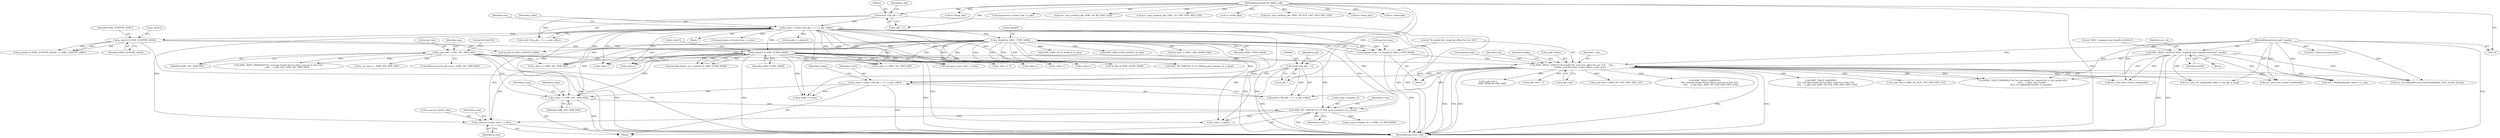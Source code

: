 digraph "0_Android_830cb39cb2a0f1bf6704d264e2a5c5029c175dd7@pointer" {
"1000703" [label="(Call,p_msg->p_vendor_data = p_data)"];
"1000305" [label="(Call,p_data[0] & AVRC_CTYPE_MASK)"];
"1000218" [label="(Call,p_data = (uint8_t*)(p_pkt + 1) + p_pkt->offset)"];
"1000221" [label="(Call,(uint8_t*)(p_pkt + 1))"];
"1000132" [label="(MethodParameterIn,BT_HDR* p_pkt)"];
"1000698" [label="(Call,AVRC_BE_STREAM_TO_CO_ID(p_msg->company_id, p_data))"];
"1000695" [label="(Call,p_data += AVRC_AVC_HDR_SIZE)"];
"1000280" [label="(Call,p_pkt->len < AVRC_AVC_HDR_SIZE)"];
"1000344" [label="(Call,p_data[1] & AVRC_SUBID_MASK)"];
"1000332" [label="(Call,p_data[1] & AVRC_SUBTYPE_MASK)"];
"1000662" [label="(Call,p_data = (uint8_t*)(p_pkt + 1) + p_pkt->offset)"];
"1000665" [label="(Call,(uint8_t*)(p_pkt + 1))"];
"1000310" [label="(Call,AVRC_TRACE_DEBUG(\"%s handle:%d, ctype:%d, offset:%d, len: %d\", __func__,\n                      handle, msg.hdr.ctype, p_pkt->offset, p_pkt->len))"];
"1000207" [label="(Call,AVRC_TRACE_DEBUG(\"AVRC: stopping timer (handle=0x%02x)\", handle))"];
"1000129" [label="(MethodParameterIn,uint8_t handle)"];
"1000299" [label="(Call,msg.hdr.ctype = p_data[0] & AVRC_CTYPE_MASK)"];
"1000219" [label="(Identifier,p_data)"];
"1000704" [label="(Call,p_msg->p_vendor_data)"];
"1000129" [label="(MethodParameterIn,uint8_t handle)"];
"1000705" [label="(Identifier,p_msg)"];
"1000336" [label="(Identifier,AVRC_SUBTYPE_MASK)"];
"1000581" [label="(Call,AVRC_TRACE_WARNING(\n                \"%s: message length %d too short: must be at least %d\",\n                __func__, p_pkt->len, AVRC_OP_SUB_UNIT_INFO_RSP_LEN))"];
"1000208" [label="(Literal,\"AVRC: stopping timer (handle=0x%02x)\")"];
"1000132" [label="(MethodParameterIn,BT_HDR* p_pkt)"];
"1000333" [label="(Call,p_data[1])"];
"1000911" [label="(Call,msg.pass.p_pass_data = p_data)"];
"1000296" [label="(Call,osi_free(p_pkt))"];
"1000289" [label="(Call,AVRC_TRACE_WARNING(\"%s: message length %d too short: must be at least %d\",\n                         __func__, p_pkt->len, AVRC_AVC_HDR_SIZE))"];
"1000270" [label="(Call,msg.browse.p_browse_pkt = p_pkt)"];
"1000302" [label="(Identifier,msg)"];
"1000284" [label="(Identifier,AVRC_AVC_HDR_SIZE)"];
"1000575" [label="(Call,p_pkt->len < AVRC_OP_SUB_UNIT_INFO_RSP_LEN)"];
"1000209" [label="(Identifier,handle)"];
"1000332" [label="(Call,p_data[1] & AVRC_SUBTYPE_MASK)"];
"1000677" [label="(Call,p_pkt->len <\n            AVRC_VENDOR_HDR_SIZE)"];
"1000700" [label="(Identifier,p_msg)"];
"1000231" [label="(Identifier,msg)"];
"1000697" [label="(Identifier,AVRC_AVC_HDR_SIZE)"];
"1000674" [label="(Identifier,p_begin)"];
"1000820" [label="(Call,p_pkt->len < 5)"];
"1000331" [label="(Call,(p_data[1] & AVRC_SUBTYPE_MASK) >> AVRC_SUBTYPE_SHIFT)"];
"1000667" [label="(Call,p_pkt + 1)"];
"1000664" [label="(Call,(uint8_t*)(p_pkt + 1) + p_pkt->offset)"];
"1001023" [label="(Call,AVRC_TRACE_WARNING(\"%s %s msg handle:%d, control:%d, cr:%d, opcode:x%x\",\n                       __func__, p_drop_msg, handle,\n                       avrc_cb.ccb[handle].control, cr, opcode))"];
"1000338" [label="(Call,msg.hdr.subunit_id = p_data[1] & AVRC_SUBID_MASK)"];
"1001057" [label="(MethodReturn,static void)"];
"1000306" [label="(Call,p_data[0])"];
"1000663" [label="(Identifier,p_data)"];
"1000322" [label="(Call,p_pkt->len)"];
"1000661" [label="(Block,)"];
"1000311" [label="(Literal,\"%s handle:%d, ctype:%d, offset:%d, len: %d\")"];
"1000699" [label="(Call,p_msg->company_id)"];
"1000696" [label="(Identifier,p_data)"];
"1000345" [label="(Call,p_data[1])"];
"1000973" [label="(Call,avrc_copy_packet(p_pkt, AVRC_OP_REJ_MSG_LEN))"];
"1001015" [label="(Call,avrc_cb.ccb[handle].msg_cback.Run(handle, label, opcode, &msg))"];
"1000394" [label="(Call,avrc_copy_packet(p_pkt, AVRC_OP_UNIT_INFO_RSP_LEN))"];
"1000847" [label="(Call,AVRC_PASS_OP_ID_MASK & *p_data)"];
"1000637" [label="(Call,p_data++)"];
"1001055" [label="(Call,osi_free(p_pkt))"];
"1000662" [label="(Call,p_data = (uint8_t*)(p_pkt + 1) + p_pkt->offset)"];
"1000312" [label="(Identifier,__func__)"];
"1000206" [label="(Block,)"];
"1000280" [label="(Call,p_pkt->len < AVRC_AVC_HDR_SIZE)"];
"1000287" [label="(Literal,0x534e4554)"];
"1000499" [label="(Call,*p_data & AVRC_SUBID_MASK)"];
"1000880" [label="(Call,p_data++)"];
"1000299" [label="(Call,msg.hdr.ctype = p_data[0] & AVRC_CTYPE_MASK)"];
"1000703" [label="(Call,p_msg->p_vendor_data = p_data)"];
"1000133" [label="(Block,)"];
"1000671" [label="(Identifier,p_pkt)"];
"1000673" [label="(Call,p_begin = p_data)"];
"1000305" [label="(Call,p_data[0] & AVRC_CTYPE_MASK)"];
"1000665" [label="(Call,(uint8_t*)(p_pkt + 1))"];
"1000214" [label="(Identifier,avrc_cb)"];
"1000314" [label="(Call,msg.hdr.ctype)"];
"1000698" [label="(Call,AVRC_BE_STREAM_TO_CO_ID(p_msg->company_id, p_data))"];
"1000310" [label="(Call,AVRC_TRACE_DEBUG(\"%s handle:%d, ctype:%d, offset:%d, len: %d\", __func__,\n                      handle, msg.hdr.ctype, p_pkt->offset, p_pkt->len))"];
"1000254" [label="(Call,msg.browse.p_browse_data = p_data)"];
"1000598" [label="(Call,p_data += AVRC_AVC_HDR_SIZE)"];
"1000707" [label="(Identifier,p_data)"];
"1000300" [label="(Call,msg.hdr.ctype)"];
"1000702" [label="(Identifier,p_data)"];
"1000815" [label="(Call,avrc_send_next_vendor_cmd(handle))"];
"1000328" [label="(Identifier,msg)"];
"1000281" [label="(Call,p_pkt->len)"];
"1000852" [label="(Call,AVRC_PASS_STATE_MASK & *p_data)"];
"1000710" [label="(Identifier,p_msg)"];
"1000313" [label="(Identifier,handle)"];
"1000503" [label="(Call,p_data++)"];
"1000753" [label="(Call,avrc_proc_far_msg(handle, label, cr, &p_pkt, p_msg))"];
"1000227" [label="(Identifier,p_pkt)"];
"1000344" [label="(Call,p_data[1] & AVRC_SUBID_MASK)"];
"1000319" [label="(Call,p_pkt->offset)"];
"1000348" [label="(Identifier,AVRC_SUBID_MASK)"];
"1000610" [label="(Call,p_data++)"];
"1000221" [label="(Call,(uint8_t*)(p_pkt + 1))"];
"1000505" [label="(Call,AVRC_BE_STREAM_TO_CO_ID(msg.unit.company_id, p_data))"];
"1000218" [label="(Call,p_data = (uint8_t*)(p_pkt + 1) + p_pkt->offset)"];
"1000478" [label="(Call,p_data += 4)"];
"1000724" [label="(Call,p_msg->company_id == AVRC_CO_METADATA)"];
"1000933" [label="(Call,avrc_send_next_vendor_cmd(handle))"];
"1000871" [label="(Call,p_data++)"];
"1000207" [label="(Call,AVRC_TRACE_DEBUG(\"AVRC: stopping timer (handle=0x%02x)\", handle))"];
"1000455" [label="(Call,p_pkt->len < AVRC_OP_UNIT_INFO_RSP_LEN)"];
"1000349" [label="(Call,opcode = p_data[2])"];
"1000619" [label="(Call,*p_data != AVRC_CMD_OPRND_PAD)"];
"1000695" [label="(Call,p_data += AVRC_AVC_HDR_SIZE)"];
"1000488" [label="(Call,*p_data & AVRC_SUBTYPE_MASK)"];
"1000838" [label="(Call,p_data += AVRC_AVC_HDR_SIZE)"];
"1000461" [label="(Call,AVRC_TRACE_WARNING(\n                \"%s: message length %d too short: must be at least %d\",\n                __func__, p_pkt->len, AVRC_OP_UNIT_INFO_RSP_LEN))"];
"1000220" [label="(Call,(uint8_t*)(p_pkt + 1) + p_pkt->offset)"];
"1000521" [label="(Call,avrc_copy_packet(p_pkt, AVRC_OP_SUB_UNIT_INFO_RSP_LEN))"];
"1000996" [label="(Call,AVCT_MsgReq(handle, label, cr, p_rsp))"];
"1000198" [label="(Call,AVCT_RemoveConn(handle))"];
"1000188" [label="(Call,osi_free(p_pkt))"];
"1000196" [label="(Call,osi_free(p_pkt))"];
"1000223" [label="(Call,p_pkt + 1)"];
"1000405" [label="(Call,p_rsp_data += AVRC_AVC_HDR_SIZE)"];
"1000278" [label="(Block,)"];
"1000279" [label="(ControlStructure,if (p_pkt->len < AVRC_AVC_HDR_SIZE))"];
"1000337" [label="(Identifier,AVRC_SUBTYPE_SHIFT)"];
"1000716" [label="(Call,p_data - p_begin)"];
"1000309" [label="(Identifier,AVRC_CTYPE_MASK)"];
"1000703" -> "1000661"  [label="AST: "];
"1000703" -> "1000707"  [label="CFG: "];
"1000704" -> "1000703"  [label="AST: "];
"1000707" -> "1000703"  [label="AST: "];
"1000710" -> "1000703"  [label="CFG: "];
"1000703" -> "1001057"  [label="DDG: "];
"1000305" -> "1000703"  [label="DDG: "];
"1000698" -> "1000703"  [label="DDG: "];
"1000344" -> "1000703"  [label="DDG: "];
"1000218" -> "1000703"  [label="DDG: "];
"1000305" -> "1000299"  [label="AST: "];
"1000305" -> "1000309"  [label="CFG: "];
"1000306" -> "1000305"  [label="AST: "];
"1000309" -> "1000305"  [label="AST: "];
"1000299" -> "1000305"  [label="CFG: "];
"1000305" -> "1001057"  [label="DDG: "];
"1000305" -> "1001057"  [label="DDG: "];
"1000305" -> "1000299"  [label="DDG: "];
"1000305" -> "1000299"  [label="DDG: "];
"1000218" -> "1000305"  [label="DDG: "];
"1000305" -> "1000478"  [label="DDG: "];
"1000305" -> "1000488"  [label="DDG: "];
"1000305" -> "1000499"  [label="DDG: "];
"1000305" -> "1000503"  [label="DDG: "];
"1000305" -> "1000505"  [label="DDG: "];
"1000305" -> "1000598"  [label="DDG: "];
"1000305" -> "1000610"  [label="DDG: "];
"1000305" -> "1000619"  [label="DDG: "];
"1000305" -> "1000637"  [label="DDG: "];
"1000305" -> "1000673"  [label="DDG: "];
"1000305" -> "1000695"  [label="DDG: "];
"1000305" -> "1000698"  [label="DDG: "];
"1000305" -> "1000716"  [label="DDG: "];
"1000305" -> "1000838"  [label="DDG: "];
"1000305" -> "1000847"  [label="DDG: "];
"1000305" -> "1000852"  [label="DDG: "];
"1000305" -> "1000871"  [label="DDG: "];
"1000305" -> "1000880"  [label="DDG: "];
"1000305" -> "1000911"  [label="DDG: "];
"1000218" -> "1000133"  [label="AST: "];
"1000218" -> "1000220"  [label="CFG: "];
"1000219" -> "1000218"  [label="AST: "];
"1000220" -> "1000218"  [label="AST: "];
"1000231" -> "1000218"  [label="CFG: "];
"1000218" -> "1001057"  [label="DDG: "];
"1000218" -> "1001057"  [label="DDG: "];
"1000221" -> "1000218"  [label="DDG: "];
"1000218" -> "1000254"  [label="DDG: "];
"1000218" -> "1000332"  [label="DDG: "];
"1000218" -> "1000344"  [label="DDG: "];
"1000218" -> "1000349"  [label="DDG: "];
"1000218" -> "1000478"  [label="DDG: "];
"1000218" -> "1000503"  [label="DDG: "];
"1000218" -> "1000505"  [label="DDG: "];
"1000218" -> "1000598"  [label="DDG: "];
"1000218" -> "1000610"  [label="DDG: "];
"1000218" -> "1000637"  [label="DDG: "];
"1000218" -> "1000673"  [label="DDG: "];
"1000218" -> "1000695"  [label="DDG: "];
"1000218" -> "1000698"  [label="DDG: "];
"1000218" -> "1000716"  [label="DDG: "];
"1000218" -> "1000838"  [label="DDG: "];
"1000218" -> "1000871"  [label="DDG: "];
"1000218" -> "1000880"  [label="DDG: "];
"1000218" -> "1000911"  [label="DDG: "];
"1000221" -> "1000220"  [label="AST: "];
"1000221" -> "1000223"  [label="CFG: "];
"1000222" -> "1000221"  [label="AST: "];
"1000223" -> "1000221"  [label="AST: "];
"1000227" -> "1000221"  [label="CFG: "];
"1000221" -> "1001057"  [label="DDG: "];
"1000221" -> "1000220"  [label="DDG: "];
"1000132" -> "1000221"  [label="DDG: "];
"1000132" -> "1000128"  [label="AST: "];
"1000132" -> "1001057"  [label="DDG: "];
"1000132" -> "1000188"  [label="DDG: "];
"1000132" -> "1000196"  [label="DDG: "];
"1000132" -> "1000223"  [label="DDG: "];
"1000132" -> "1000270"  [label="DDG: "];
"1000132" -> "1000296"  [label="DDG: "];
"1000132" -> "1000394"  [label="DDG: "];
"1000132" -> "1000521"  [label="DDG: "];
"1000132" -> "1000665"  [label="DDG: "];
"1000132" -> "1000667"  [label="DDG: "];
"1000132" -> "1000973"  [label="DDG: "];
"1000132" -> "1001055"  [label="DDG: "];
"1000698" -> "1000661"  [label="AST: "];
"1000698" -> "1000702"  [label="CFG: "];
"1000699" -> "1000698"  [label="AST: "];
"1000702" -> "1000698"  [label="AST: "];
"1000705" -> "1000698"  [label="CFG: "];
"1000698" -> "1001057"  [label="DDG: "];
"1000695" -> "1000698"  [label="DDG: "];
"1000344" -> "1000698"  [label="DDG: "];
"1000698" -> "1000716"  [label="DDG: "];
"1000698" -> "1000724"  [label="DDG: "];
"1000695" -> "1000661"  [label="AST: "];
"1000695" -> "1000697"  [label="CFG: "];
"1000696" -> "1000695"  [label="AST: "];
"1000697" -> "1000695"  [label="AST: "];
"1000700" -> "1000695"  [label="CFG: "];
"1000695" -> "1001057"  [label="DDG: "];
"1000280" -> "1000695"  [label="DDG: "];
"1000344" -> "1000695"  [label="DDG: "];
"1000662" -> "1000695"  [label="DDG: "];
"1000280" -> "1000279"  [label="AST: "];
"1000280" -> "1000284"  [label="CFG: "];
"1000281" -> "1000280"  [label="AST: "];
"1000284" -> "1000280"  [label="AST: "];
"1000287" -> "1000280"  [label="CFG: "];
"1000302" -> "1000280"  [label="CFG: "];
"1000280" -> "1001057"  [label="DDG: "];
"1000280" -> "1001057"  [label="DDG: "];
"1000280" -> "1000289"  [label="DDG: "];
"1000280" -> "1000289"  [label="DDG: "];
"1000280" -> "1000310"  [label="DDG: "];
"1000280" -> "1000405"  [label="DDG: "];
"1000280" -> "1000598"  [label="DDG: "];
"1000280" -> "1000838"  [label="DDG: "];
"1000344" -> "1000338"  [label="AST: "];
"1000344" -> "1000348"  [label="CFG: "];
"1000345" -> "1000344"  [label="AST: "];
"1000348" -> "1000344"  [label="AST: "];
"1000338" -> "1000344"  [label="CFG: "];
"1000344" -> "1001057"  [label="DDG: "];
"1000344" -> "1001057"  [label="DDG: "];
"1000344" -> "1000338"  [label="DDG: "];
"1000344" -> "1000338"  [label="DDG: "];
"1000332" -> "1000344"  [label="DDG: "];
"1000344" -> "1000478"  [label="DDG: "];
"1000344" -> "1000499"  [label="DDG: "];
"1000344" -> "1000503"  [label="DDG: "];
"1000344" -> "1000505"  [label="DDG: "];
"1000344" -> "1000598"  [label="DDG: "];
"1000344" -> "1000610"  [label="DDG: "];
"1000344" -> "1000637"  [label="DDG: "];
"1000344" -> "1000673"  [label="DDG: "];
"1000344" -> "1000716"  [label="DDG: "];
"1000344" -> "1000838"  [label="DDG: "];
"1000344" -> "1000871"  [label="DDG: "];
"1000344" -> "1000880"  [label="DDG: "];
"1000344" -> "1000911"  [label="DDG: "];
"1000332" -> "1000331"  [label="AST: "];
"1000332" -> "1000336"  [label="CFG: "];
"1000333" -> "1000332"  [label="AST: "];
"1000336" -> "1000332"  [label="AST: "];
"1000337" -> "1000332"  [label="CFG: "];
"1000332" -> "1001057"  [label="DDG: "];
"1000332" -> "1000331"  [label="DDG: "];
"1000332" -> "1000331"  [label="DDG: "];
"1000332" -> "1000488"  [label="DDG: "];
"1000662" -> "1000661"  [label="AST: "];
"1000662" -> "1000664"  [label="CFG: "];
"1000663" -> "1000662"  [label="AST: "];
"1000664" -> "1000662"  [label="AST: "];
"1000674" -> "1000662"  [label="CFG: "];
"1000662" -> "1001057"  [label="DDG: "];
"1000665" -> "1000662"  [label="DDG: "];
"1000310" -> "1000662"  [label="DDG: "];
"1000662" -> "1000673"  [label="DDG: "];
"1000665" -> "1000664"  [label="AST: "];
"1000665" -> "1000667"  [label="CFG: "];
"1000666" -> "1000665"  [label="AST: "];
"1000667" -> "1000665"  [label="AST: "];
"1000671" -> "1000665"  [label="CFG: "];
"1000665" -> "1001057"  [label="DDG: "];
"1000665" -> "1000664"  [label="DDG: "];
"1000310" -> "1000278"  [label="AST: "];
"1000310" -> "1000322"  [label="CFG: "];
"1000311" -> "1000310"  [label="AST: "];
"1000312" -> "1000310"  [label="AST: "];
"1000313" -> "1000310"  [label="AST: "];
"1000314" -> "1000310"  [label="AST: "];
"1000319" -> "1000310"  [label="AST: "];
"1000322" -> "1000310"  [label="AST: "];
"1000328" -> "1000310"  [label="CFG: "];
"1000310" -> "1001057"  [label="DDG: "];
"1000310" -> "1001057"  [label="DDG: "];
"1000310" -> "1001057"  [label="DDG: "];
"1000310" -> "1001057"  [label="DDG: "];
"1000310" -> "1001057"  [label="DDG: "];
"1000207" -> "1000310"  [label="DDG: "];
"1000129" -> "1000310"  [label="DDG: "];
"1000299" -> "1000310"  [label="DDG: "];
"1000310" -> "1000455"  [label="DDG: "];
"1000310" -> "1000461"  [label="DDG: "];
"1000310" -> "1000575"  [label="DDG: "];
"1000310" -> "1000581"  [label="DDG: "];
"1000310" -> "1000664"  [label="DDG: "];
"1000310" -> "1000677"  [label="DDG: "];
"1000310" -> "1000753"  [label="DDG: "];
"1000310" -> "1000815"  [label="DDG: "];
"1000310" -> "1000820"  [label="DDG: "];
"1000310" -> "1000933"  [label="DDG: "];
"1000310" -> "1000996"  [label="DDG: "];
"1000310" -> "1001015"  [label="DDG: "];
"1000310" -> "1001023"  [label="DDG: "];
"1000310" -> "1001023"  [label="DDG: "];
"1000207" -> "1000206"  [label="AST: "];
"1000207" -> "1000209"  [label="CFG: "];
"1000208" -> "1000207"  [label="AST: "];
"1000209" -> "1000207"  [label="AST: "];
"1000214" -> "1000207"  [label="CFG: "];
"1000207" -> "1001057"  [label="DDG: "];
"1000207" -> "1001057"  [label="DDG: "];
"1000129" -> "1000207"  [label="DDG: "];
"1000207" -> "1000753"  [label="DDG: "];
"1000207" -> "1000815"  [label="DDG: "];
"1000207" -> "1000933"  [label="DDG: "];
"1000207" -> "1000996"  [label="DDG: "];
"1000207" -> "1001015"  [label="DDG: "];
"1000207" -> "1001023"  [label="DDG: "];
"1000129" -> "1000128"  [label="AST: "];
"1000129" -> "1001057"  [label="DDG: "];
"1000129" -> "1000198"  [label="DDG: "];
"1000129" -> "1000753"  [label="DDG: "];
"1000129" -> "1000815"  [label="DDG: "];
"1000129" -> "1000933"  [label="DDG: "];
"1000129" -> "1000996"  [label="DDG: "];
"1000129" -> "1001015"  [label="DDG: "];
"1000129" -> "1001023"  [label="DDG: "];
"1000299" -> "1000278"  [label="AST: "];
"1000300" -> "1000299"  [label="AST: "];
"1000311" -> "1000299"  [label="CFG: "];
"1000299" -> "1001057"  [label="DDG: "];
}
